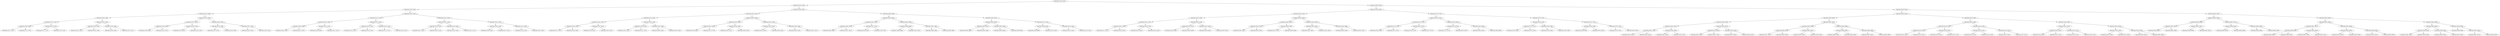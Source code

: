 digraph G{
67462105 [label="Node{data=[5105, 5105]}"]
67462105 -> 29646517
29646517 [label="Node{data=[2236, 2236]}"]
29646517 -> 972967369
972967369 [label="Node{data=[2204, 2204]}"]
972967369 -> 1687941798
1687941798 [label="Node{data=[2188, 2188]}"]
1687941798 -> 1269780039
1269780039 [label="Node{data=[2180, 2180]}"]
1269780039 -> 1757249649
1757249649 [label="Node{data=[2176, 2176]}"]
1757249649 -> 602282154
602282154 [label="Node{data=[1086, 1086]}"]
602282154 -> 408142002
408142002 [label="Node{data=[1017, 1017]}"]
602282154 -> 700409993
700409993 [label="Node{data=[1791, 1791]}"]
1757249649 -> 763747271
763747271 [label="Node{data=[2178, 2178]}"]
763747271 -> 1043703189
1043703189 [label="Node{data=[2177, 2177]}"]
763747271 -> 954574001
954574001 [label="Node{data=[2179, 2179]}"]
1269780039 -> 1791780868
1791780868 [label="Node{data=[2184, 2184]}"]
1791780868 -> 1762975097
1762975097 [label="Node{data=[2182, 2182]}"]
1762975097 -> 2057229507
2057229507 [label="Node{data=[2181, 2181]}"]
1762975097 -> 1875588877
1875588877 [label="Node{data=[2183, 2183]}"]
1791780868 -> 1716448952
1716448952 [label="Node{data=[2186, 2186]}"]
1716448952 -> 704518173
704518173 [label="Node{data=[2185, 2185]}"]
1716448952 -> 625670445
625670445 [label="Node{data=[2187, 2187]}"]
1687941798 -> 328192470
328192470 [label="Node{data=[2196, 2196]}"]
328192470 -> 36034097
36034097 [label="Node{data=[2192, 2192]}"]
36034097 -> 1531058328
1531058328 [label="Node{data=[2190, 2190]}"]
1531058328 -> 699597132
699597132 [label="Node{data=[2189, 2189]}"]
1531058328 -> 1147102413
1147102413 [label="Node{data=[2191, 2191]}"]
36034097 -> 1760015913
1760015913 [label="Node{data=[2194, 2194]}"]
1760015913 -> 590017909
590017909 [label="Node{data=[2193, 2193]}"]
1760015913 -> 304232765
304232765 [label="Node{data=[2195, 2195]}"]
328192470 -> 761548472
761548472 [label="Node{data=[2200, 2200]}"]
761548472 -> 2028463043
2028463043 [label="Node{data=[2198, 2198]}"]
2028463043 -> 210903287
210903287 [label="Node{data=[2197, 2197]}"]
2028463043 -> 259660681
259660681 [label="Node{data=[2199, 2199]}"]
761548472 -> 6587728
6587728 [label="Node{data=[2202, 2202]}"]
6587728 -> 1197115236
1197115236 [label="Node{data=[2201, 2201]}"]
6587728 -> 1515360992
1515360992 [label="Node{data=[2203, 2203]}"]
972967369 -> 86731888
86731888 [label="Node{data=[2220, 2220]}"]
86731888 -> 557922176
557922176 [label="Node{data=[2212, 2212]}"]
557922176 -> 842261867
842261867 [label="Node{data=[2208, 2208]}"]
842261867 -> 2084086879
2084086879 [label="Node{data=[2206, 2206]}"]
2084086879 -> 581832516
581832516 [label="Node{data=[2205, 2205]}"]
2084086879 -> 184275366
184275366 [label="Node{data=[2207, 2207]}"]
842261867 -> 667841839
667841839 [label="Node{data=[2210, 2210]}"]
667841839 -> 510474197
510474197 [label="Node{data=[2209, 2209]}"]
667841839 -> 1282137971
1282137971 [label="Node{data=[2211, 2211]}"]
557922176 -> 415842745
415842745 [label="Node{data=[2216, 2216]}"]
415842745 -> 1291466882
1291466882 [label="Node{data=[2214, 2214]}"]
1291466882 -> 1004432727
1004432727 [label="Node{data=[2213, 2213]}"]
1291466882 -> 693943576
693943576 [label="Node{data=[2215, 2215]}"]
415842745 -> 2068509955
2068509955 [label="Node{data=[2218, 2218]}"]
2068509955 -> 1718222016
1718222016 [label="Node{data=[2217, 2217]}"]
2068509955 -> 773161359
773161359 [label="Node{data=[2219, 2219]}"]
86731888 -> 1651330344
1651330344 [label="Node{data=[2228, 2228]}"]
1651330344 -> 1310940811
1310940811 [label="Node{data=[2224, 2224]}"]
1310940811 -> 1728390259
1728390259 [label="Node{data=[2222, 2222]}"]
1728390259 -> 1704909029
1704909029 [label="Node{data=[2221, 2221]}"]
1728390259 -> 1829952883
1829952883 [label="Node{data=[2223, 2223]}"]
1310940811 -> 965808476
965808476 [label="Node{data=[2226, 2226]}"]
965808476 -> 2004458657
2004458657 [label="Node{data=[2225, 2225]}"]
965808476 -> 1689467739
1689467739 [label="Node{data=[2227, 2227]}"]
1651330344 -> 523344891
523344891 [label="Node{data=[2232, 2232]}"]
523344891 -> 773546672
773546672 [label="Node{data=[2230, 2230]}"]
773546672 -> 356286278
356286278 [label="Node{data=[2229, 2229]}"]
773546672 -> 1747515225
1747515225 [label="Node{data=[2231, 2231]}"]
523344891 -> 2077579236
2077579236 [label="Node{data=[2234, 2234]}"]
2077579236 -> 246330572
246330572 [label="Node{data=[2233, 2233]}"]
2077579236 -> 2023635984
2023635984 [label="Node{data=[2235, 2235]}"]
29646517 -> 1461948005
1461948005 [label="Node{data=[4348, 4348]}"]
1461948005 -> 110659858
110659858 [label="Node{data=[2301, 2301]}"]
110659858 -> 2112574937
2112574937 [label="Node{data=[2244, 2244]}"]
2112574937 -> 1956419784
1956419784 [label="Node{data=[2240, 2240]}"]
1956419784 -> 1057448088
1057448088 [label="Node{data=[2238, 2238]}"]
1057448088 -> 2098577011
2098577011 [label="Node{data=[2237, 2237]}"]
1057448088 -> 1517775253
1517775253 [label="Node{data=[2239, 2239]}"]
1956419784 -> 1253957835
1253957835 [label="Node{data=[2242, 2242]}"]
1253957835 -> 1312447140
1312447140 [label="Node{data=[2241, 2241]}"]
1253957835 -> 504140598
504140598 [label="Node{data=[2243, 2243]}"]
2112574937 -> 2144762531
2144762531 [label="Node{data=[2248, 2248]}"]
2144762531 -> 1514698282
1514698282 [label="Node{data=[2246, 2246]}"]
1514698282 -> 1178331325
1178331325 [label="Node{data=[2245, 2245]}"]
1514698282 -> 1012156015
1012156015 [label="Node{data=[2247, 2247]}"]
2144762531 -> 1889214500
1889214500 [label="Node{data=[2250, 2250]}"]
1889214500 -> 1769726267
1769726267 [label="Node{data=[2249, 2249]}"]
1889214500 -> 1880916649
1880916649 [label="Node{data=[2291, 2291]}"]
110659858 -> 1860552187
1860552187 [label="Node{data=[4340, 4340]}"]
1860552187 -> 1196839427
1196839427 [label="Node{data=[4336, 4336]}"]
1196839427 -> 1897009643
1897009643 [label="Node{data=[3652, 3652]}"]
1897009643 -> 1695538346
1695538346 [label="Node{data=[2439, 2439]}"]
1897009643 -> 629475309
629475309 [label="Node{data=[3713, 3713]}"]
1196839427 -> 1354141460
1354141460 [label="Node{data=[4338, 4338]}"]
1354141460 -> 835338656
835338656 [label="Node{data=[4337, 4337]}"]
1354141460 -> 708518335
708518335 [label="Node{data=[4339, 4339]}"]
1860552187 -> 663548282
663548282 [label="Node{data=[4344, 4344]}"]
663548282 -> 1126569136
1126569136 [label="Node{data=[4342, 4342]}"]
1126569136 -> 545430069
545430069 [label="Node{data=[4341, 4341]}"]
1126569136 -> 1397190979
1397190979 [label="Node{data=[4343, 4343]}"]
663548282 -> 318786928
318786928 [label="Node{data=[4346, 4346]}"]
318786928 -> 1626359860
1626359860 [label="Node{data=[4345, 4345]}"]
318786928 -> 1419195693
1419195693 [label="Node{data=[4347, 4347]}"]
1461948005 -> 1018334101
1018334101 [label="Node{data=[5089, 5089]}"]
1018334101 -> 759704254
759704254 [label="Node{data=[4802, 4802]}"]
759704254 -> 1335584459
1335584459 [label="Node{data=[4352, 4352]}"]
1335584459 -> 583539784
583539784 [label="Node{data=[4350, 4350]}"]
583539784 -> 177128871
177128871 [label="Node{data=[4349, 4349]}"]
583539784 -> 1719600018
1719600018 [label="Node{data=[4351, 4351]}"]
1335584459 -> 1925614760
1925614760 [label="Node{data=[4375, 4375]}"]
1925614760 -> 269411556
269411556 [label="Node{data=[4353, 4353]}"]
1925614760 -> 1825683647
1825683647 [label="Node{data=[4795, 4795]}"]
759704254 -> 1923892516
1923892516 [label="Node{data=[5085, 5085]}"]
1923892516 -> 885597205
885597205 [label="Node{data=[4868, 4868]}"]
885597205 -> 1401413548
1401413548 [label="Node{data=[4846, 4846]}"]
885597205 -> 846369059
846369059 [label="Node{data=[4875, 4875]}"]
1923892516 -> 585594668
585594668 [label="Node{data=[5087, 5087]}"]
585594668 -> 1609766633
1609766633 [label="Node{data=[5086, 5086]}"]
585594668 -> 845465604
845465604 [label="Node{data=[5088, 5088]}"]
1018334101 -> 339328226
339328226 [label="Node{data=[5097, 5097]}"]
339328226 -> 226420574
226420574 [label="Node{data=[5093, 5093]}"]
226420574 -> 1249766470
1249766470 [label="Node{data=[5091, 5091]}"]
1249766470 -> 1582119397
1582119397 [label="Node{data=[5090, 5090]}"]
1249766470 -> 130699362
130699362 [label="Node{data=[5092, 5092]}"]
226420574 -> 2113147858
2113147858 [label="Node{data=[5095, 5095]}"]
2113147858 -> 1489948662
1489948662 [label="Node{data=[5094, 5094]}"]
2113147858 -> 1878738715
1878738715 [label="Node{data=[5096, 5096]}"]
339328226 -> 979846086
979846086 [label="Node{data=[5101, 5101]}"]
979846086 -> 1733344731
1733344731 [label="Node{data=[5099, 5099]}"]
1733344731 -> 1229942712
1229942712 [label="Node{data=[5098, 5098]}"]
1733344731 -> 2084125205
2084125205 [label="Node{data=[5100, 5100]}"]
979846086 -> 2092969767
2092969767 [label="Node{data=[5103, 5103]}"]
2092969767 -> 505215745
505215745 [label="Node{data=[5102, 5102]}"]
2092969767 -> 740058581
740058581 [label="Node{data=[5104, 5104]}"]
67462105 -> 432020433
432020433 [label="Node{data=[5820, 5820]}"]
432020433 -> 1678030553
1678030553 [label="Node{data=[5568, 5568]}"]
1678030553 -> 490311083
490311083 [label="Node{data=[5543, 5543]}"]
490311083 -> 1388601620
1388601620 [label="Node{data=[5535, 5535]}"]
1388601620 -> 1271129614
1271129614 [label="Node{data=[5531, 5531]}"]
1271129614 -> 170927057
170927057 [label="Node{data=[5529, 5529]}"]
170927057 -> 1530242025
1530242025 [label="Node{data=[5112, 5112]}"]
170927057 -> 713598298
713598298 [label="Node{data=[5530, 5530]}"]
1271129614 -> 2117059987
2117059987 [label="Node{data=[5533, 5533]}"]
2117059987 -> 1971998508
1971998508 [label="Node{data=[5532, 5532]}"]
2117059987 -> 56004767
56004767 [label="Node{data=[5534, 5534]}"]
1388601620 -> 1822115802
1822115802 [label="Node{data=[5539, 5539]}"]
1822115802 -> 1821906055
1821906055 [label="Node{data=[5537, 5537]}"]
1821906055 -> 1271710999
1271710999 [label="Node{data=[5536, 5536]}"]
1821906055 -> 2091476633
2091476633 [label="Node{data=[5538, 5538]}"]
1822115802 -> 1253727041
1253727041 [label="Node{data=[5541, 5541]}"]
1253727041 -> 1714049725
1714049725 [label="Node{data=[5540, 5540]}"]
1253727041 -> 1264830226
1264830226 [label="Node{data=[5542, 5542]}"]
490311083 -> 2093608265
2093608265 [label="Node{data=[5560, 5560]}"]
2093608265 -> 1689371074
1689371074 [label="Node{data=[5556, 5556]}"]
1689371074 -> 1346033747
1346033747 [label="Node{data=[5554, 5554]}"]
1346033747 -> 95735313
95735313 [label="Node{data=[5544, 5544]}"]
1346033747 -> 916768843
916768843 [label="Node{data=[5555, 5555]}"]
1689371074 -> 1550954636
1550954636 [label="Node{data=[5558, 5558]}"]
1550954636 -> 1519325969
1519325969 [label="Node{data=[5557, 5557]}"]
1550954636 -> 2045282839
2045282839 [label="Node{data=[5559, 5559]}"]
2093608265 -> 1772024817
1772024817 [label="Node{data=[5564, 5564]}"]
1772024817 -> 943377310
943377310 [label="Node{data=[5562, 5562]}"]
943377310 -> 445599763
445599763 [label="Node{data=[5561, 5561]}"]
943377310 -> 655022439
655022439 [label="Node{data=[5563, 5563]}"]
1772024817 -> 957720332
957720332 [label="Node{data=[5566, 5566]}"]
957720332 -> 1461583243
1461583243 [label="Node{data=[5565, 5565]}"]
957720332 -> 930230451
930230451 [label="Node{data=[5567, 5567]}"]
1678030553 -> 1187124955
1187124955 [label="Node{data=[5779, 5779]}"]
1187124955 -> 1383855304
1383855304 [label="Node{data=[5576, 5576]}"]
1383855304 -> 1781709481
1781709481 [label="Node{data=[5572, 5572]}"]
1781709481 -> 1281616116
1281616116 [label="Node{data=[5570, 5570]}"]
1281616116 -> 440486765
440486765 [label="Node{data=[5569, 5569]}"]
1281616116 -> 395391321
395391321 [label="Node{data=[5571, 5571]}"]
1781709481 -> 1753822960
1753822960 [label="Node{data=[5574, 5574]}"]
1753822960 -> 998135645
998135645 [label="Node{data=[5573, 5573]}"]
1753822960 -> 737442172
737442172 [label="Node{data=[5575, 5575]}"]
1383855304 -> 905027234
905027234 [label="Node{data=[5580, 5580]}"]
905027234 -> 351146074
351146074 [label="Node{data=[5578, 5578]}"]
351146074 -> 1566796069
1566796069 [label="Node{data=[5577, 5577]}"]
351146074 -> 1440007276
1440007276 [label="Node{data=[5579, 5579]}"]
905027234 -> 1818842362
1818842362 [label="Node{data=[5582, 5582]}"]
1818842362 -> 140637677
140637677 [label="Node{data=[5581, 5581]}"]
1818842362 -> 1309515653
1309515653 [label="Node{data=[5668, 5668]}"]
1187124955 -> 1032439180
1032439180 [label="Node{data=[5787, 5787]}"]
1032439180 -> 459376707
459376707 [label="Node{data=[5783, 5783]}"]
459376707 -> 480827487
480827487 [label="Node{data=[5781, 5781]}"]
480827487 -> 1048288760
1048288760 [label="Node{data=[5780, 5780]}"]
480827487 -> 1303222814
1303222814 [label="Node{data=[5782, 5782]}"]
459376707 -> 1519984760
1519984760 [label="Node{data=[5785, 5785]}"]
1519984760 -> 11100500
11100500 [label="Node{data=[5784, 5784]}"]
1519984760 -> 1658824932
1658824932 [label="Node{data=[5786, 5786]}"]
1032439180 -> 1132700619
1132700619 [label="Node{data=[5791, 5791]}"]
1132700619 -> 1351270691
1351270691 [label="Node{data=[5789, 5789]}"]
1351270691 -> 459450791
459450791 [label="Node{data=[5788, 5788]}"]
1351270691 -> 82164391
82164391 [label="Node{data=[5790, 5790]}"]
1132700619 -> 1520884747
1520884747 [label="Node{data=[5793, 5793]}"]
1520884747 -> 1545837989
1545837989 [label="Node{data=[5792, 5792]}"]
1520884747 -> 1375877143
1375877143 [label="Node{data=[5819, 5819]}"]
432020433 -> 2065404018
2065404018 [label="Node{data=[8945, 8945]}"]
2065404018 -> 397495710
397495710 [label="Node{data=[6100, 6100]}"]
397495710 -> 1472148600
1472148600 [label="Node{data=[5836, 5836]}"]
1472148600 -> 348023832
348023832 [label="Node{data=[5828, 5828]}"]
348023832 -> 855766781
855766781 [label="Node{data=[5824, 5824]}"]
855766781 -> 776048830
776048830 [label="Node{data=[5822, 5822]}"]
776048830 -> 7564794
7564794 [label="Node{data=[5821, 5821]}"]
776048830 -> 1732906816
1732906816 [label="Node{data=[5823, 5823]}"]
855766781 -> 1539353418
1539353418 [label="Node{data=[5826, 5826]}"]
1539353418 -> 2040923372
2040923372 [label="Node{data=[5825, 5825]}"]
1539353418 -> 1654766239
1654766239 [label="Node{data=[5827, 5827]}"]
348023832 -> 1436981636
1436981636 [label="Node{data=[5832, 5832]}"]
1436981636 -> 191029889
191029889 [label="Node{data=[5830, 5830]}"]
191029889 -> 1110054501
1110054501 [label="Node{data=[5829, 5829]}"]
191029889 -> 766519805
766519805 [label="Node{data=[5831, 5831]}"]
1436981636 -> 1278996342
1278996342 [label="Node{data=[5834, 5834]}"]
1278996342 -> 1355905690
1355905690 [label="Node{data=[5833, 5833]}"]
1278996342 -> 1113245659
1113245659 [label="Node{data=[5835, 5835]}"]
1472148600 -> 1854529964
1854529964 [label="Node{data=[6092, 6092]}"]
1854529964 -> 2103108436
2103108436 [label="Node{data=[5840, 5840]}"]
2103108436 -> 637813711
637813711 [label="Node{data=[5838, 5838]}"]
637813711 -> 846478539
846478539 [label="Node{data=[5837, 5837]}"]
637813711 -> 324091816
324091816 [label="Node{data=[5839, 5839]}"]
2103108436 -> 968568533
968568533 [label="Node{data=[5842, 5842]}"]
968568533 -> 1034225686
1034225686 [label="Node{data=[5841, 5841]}"]
968568533 -> 782563597
782563597 [label="Node{data=[5843, 5843]}"]
1854529964 -> 873611022
873611022 [label="Node{data=[6096, 6096]}"]
873611022 -> 1413440223
1413440223 [label="Node{data=[6094, 6094]}"]
1413440223 -> 1104098806
1104098806 [label="Node{data=[6093, 6093]}"]
1413440223 -> 1210761299
1210761299 [label="Node{data=[6095, 6095]}"]
873611022 -> 1843756055
1843756055 [label="Node{data=[6098, 6098]}"]
1843756055 -> 1113838318
1113838318 [label="Node{data=[6097, 6097]}"]
1843756055 -> 2050703313
2050703313 [label="Node{data=[6099, 6099]}"]
397495710 -> 1686978717
1686978717 [label="Node{data=[6148, 6148]}"]
1686978717 -> 575577567
575577567 [label="Node{data=[6108, 6108]}"]
575577567 -> 2129055706
2129055706 [label="Node{data=[6104, 6104]}"]
2129055706 -> 1568715360
1568715360 [label="Node{data=[6102, 6102]}"]
1568715360 -> 1401391333
1401391333 [label="Node{data=[6101, 6101]}"]
1568715360 -> 91309871
91309871 [label="Node{data=[6103, 6103]}"]
2129055706 -> 1302446148
1302446148 [label="Node{data=[6106, 6106]}"]
1302446148 -> 359295010
359295010 [label="Node{data=[6105, 6105]}"]
1302446148 -> 2059737802
2059737802 [label="Node{data=[6107, 6107]}"]
575577567 -> 1963094658
1963094658 [label="Node{data=[6144, 6144]}"]
1963094658 -> 920797062
920797062 [label="Node{data=[6142, 6142]}"]
920797062 -> 1880058368
1880058368 [label="Node{data=[6118, 6118]}"]
920797062 -> 583937409
583937409 [label="Node{data=[6143, 6143]}"]
1963094658 -> 1144970552
1144970552 [label="Node{data=[6146, 6146]}"]
1144970552 -> 1661453366
1661453366 [label="Node{data=[6145, 6145]}"]
1144970552 -> 1758723388
1758723388 [label="Node{data=[6147, 6147]}"]
1686978717 -> 992110466
992110466 [label="Node{data=[6188, 6188]}"]
992110466 -> 155695811
155695811 [label="Node{data=[6152, 6152]}"]
155695811 -> 1413278121
1413278121 [label="Node{data=[6150, 6150]}"]
1413278121 -> 594658319
594658319 [label="Node{data=[6149, 6149]}"]
1413278121 -> 197634452
197634452 [label="Node{data=[6151, 6151]}"]
155695811 -> 1063422861
1063422861 [label="Node{data=[6154, 6154]}"]
1063422861 -> 211831913
211831913 [label="Node{data=[6153, 6153]}"]
1063422861 -> 559718478
559718478 [label="Node{data=[6155, 6155]}"]
992110466 -> 392247032
392247032 [label="Node{data=[8545, 8545]}"]
392247032 -> 1022683514
1022683514 [label="Node{data=[7929, 7929]}"]
1022683514 -> 842611081
842611081 [label="Node{data=[6265, 6265]}"]
1022683514 -> 1982046544
1982046544 [label="Node{data=[8414, 8414]}"]
392247032 -> 1760272282
1760272282 [label="Node{data=[8943, 8943]}"]
1760272282 -> 1934558404
1934558404 [label="Node{data=[8942, 8942]}"]
1760272282 -> 146906709
146906709 [label="Node{data=[8944, 8944]}"]
2065404018 -> 1661175612
1661175612 [label="Node{data=[8961, 8961]}"]
1661175612 -> 1470157705
1470157705 [label="Node{data=[8953, 8953]}"]
1470157705 -> 1547863197
1547863197 [label="Node{data=[8949, 8949]}"]
1547863197 -> 1492486774
1492486774 [label="Node{data=[8947, 8947]}"]
1492486774 -> 665898035
665898035 [label="Node{data=[8946, 8946]}"]
1492486774 -> 1985839063
1985839063 [label="Node{data=[8948, 8948]}"]
1547863197 -> 1047755757
1047755757 [label="Node{data=[8951, 8951]}"]
1047755757 -> 1252122735
1252122735 [label="Node{data=[8950, 8950]}"]
1047755757 -> 1800498268
1800498268 [label="Node{data=[8952, 8952]}"]
1470157705 -> 1986987302
1986987302 [label="Node{data=[8957, 8957]}"]
1986987302 -> 1399235605
1399235605 [label="Node{data=[8955, 8955]}"]
1399235605 -> 377590926
377590926 [label="Node{data=[8954, 8954]}"]
1399235605 -> 1985096078
1985096078 [label="Node{data=[8956, 8956]}"]
1986987302 -> 2023375959
2023375959 [label="Node{data=[8959, 8959]}"]
2023375959 -> 515506525
515506525 [label="Node{data=[8958, 8958]}"]
2023375959 -> 75875296
75875296 [label="Node{data=[8960, 8960]}"]
1661175612 -> 1677493415
1677493415 [label="Node{data=[9940, 9940]}"]
1677493415 -> 1240386675
1240386675 [label="Node{data=[9932, 9932]}"]
1240386675 -> 126913786
126913786 [label="Node{data=[9611, 9611]}"]
126913786 -> 757126443
757126443 [label="Node{data=[8963, 8963]}"]
757126443 -> 712947092
712947092 [label="Node{data=[8962, 8962]}"]
757126443 -> 357333500
357333500 [label="Node{data=[9508, 9508]}"]
126913786 -> 372822259
372822259 [label="Node{data=[9904, 9904]}"]
372822259 -> 1033553554
1033553554 [label="Node{data=[9697, 9697]}"]
372822259 -> 1645680288
1645680288 [label="Node{data=[9931, 9931]}"]
1240386675 -> 350359687
350359687 [label="Node{data=[9936, 9936]}"]
350359687 -> 1141765536
1141765536 [label="Node{data=[9934, 9934]}"]
1141765536 -> 801641957
801641957 [label="Node{data=[9933, 9933]}"]
1141765536 -> 1966126250
1966126250 [label="Node{data=[9935, 9935]}"]
350359687 -> 1909646499
1909646499 [label="Node{data=[9938, 9938]}"]
1909646499 -> 1524219852
1524219852 [label="Node{data=[9937, 9937]}"]
1909646499 -> 894565967
894565967 [label="Node{data=[9939, 9939]}"]
1677493415 -> 1169459627
1169459627 [label="Node{data=[9948, 9948]}"]
1169459627 -> 598051394
598051394 [label="Node{data=[9944, 9944]}"]
598051394 -> 882206245
882206245 [label="Node{data=[9942, 9942]}"]
882206245 -> 244077950
244077950 [label="Node{data=[9941, 9941]}"]
882206245 -> 1872002261
1872002261 [label="Node{data=[9943, 9943]}"]
598051394 -> 1626082559
1626082559 [label="Node{data=[9946, 9946]}"]
1626082559 -> 2136468105
2136468105 [label="Node{data=[9945, 9945]}"]
1626082559 -> 320628664
320628664 [label="Node{data=[9947, 9947]}"]
1169459627 -> 1596113882
1596113882 [label="Node{data=[9950, 9950]}"]
1596113882 -> 1604958005
1604958005 [label="Node{data=[9949, 9949]}"]
1596113882 -> 527048171
527048171 [label="Node{data=[9952, 9952]}"]
527048171 -> 1874561049
1874561049 [label="Node{data=[9951, 9951]}"]
527048171 -> 651078183
651078183 [label="Node{data=[9953, 9953]}"]
}